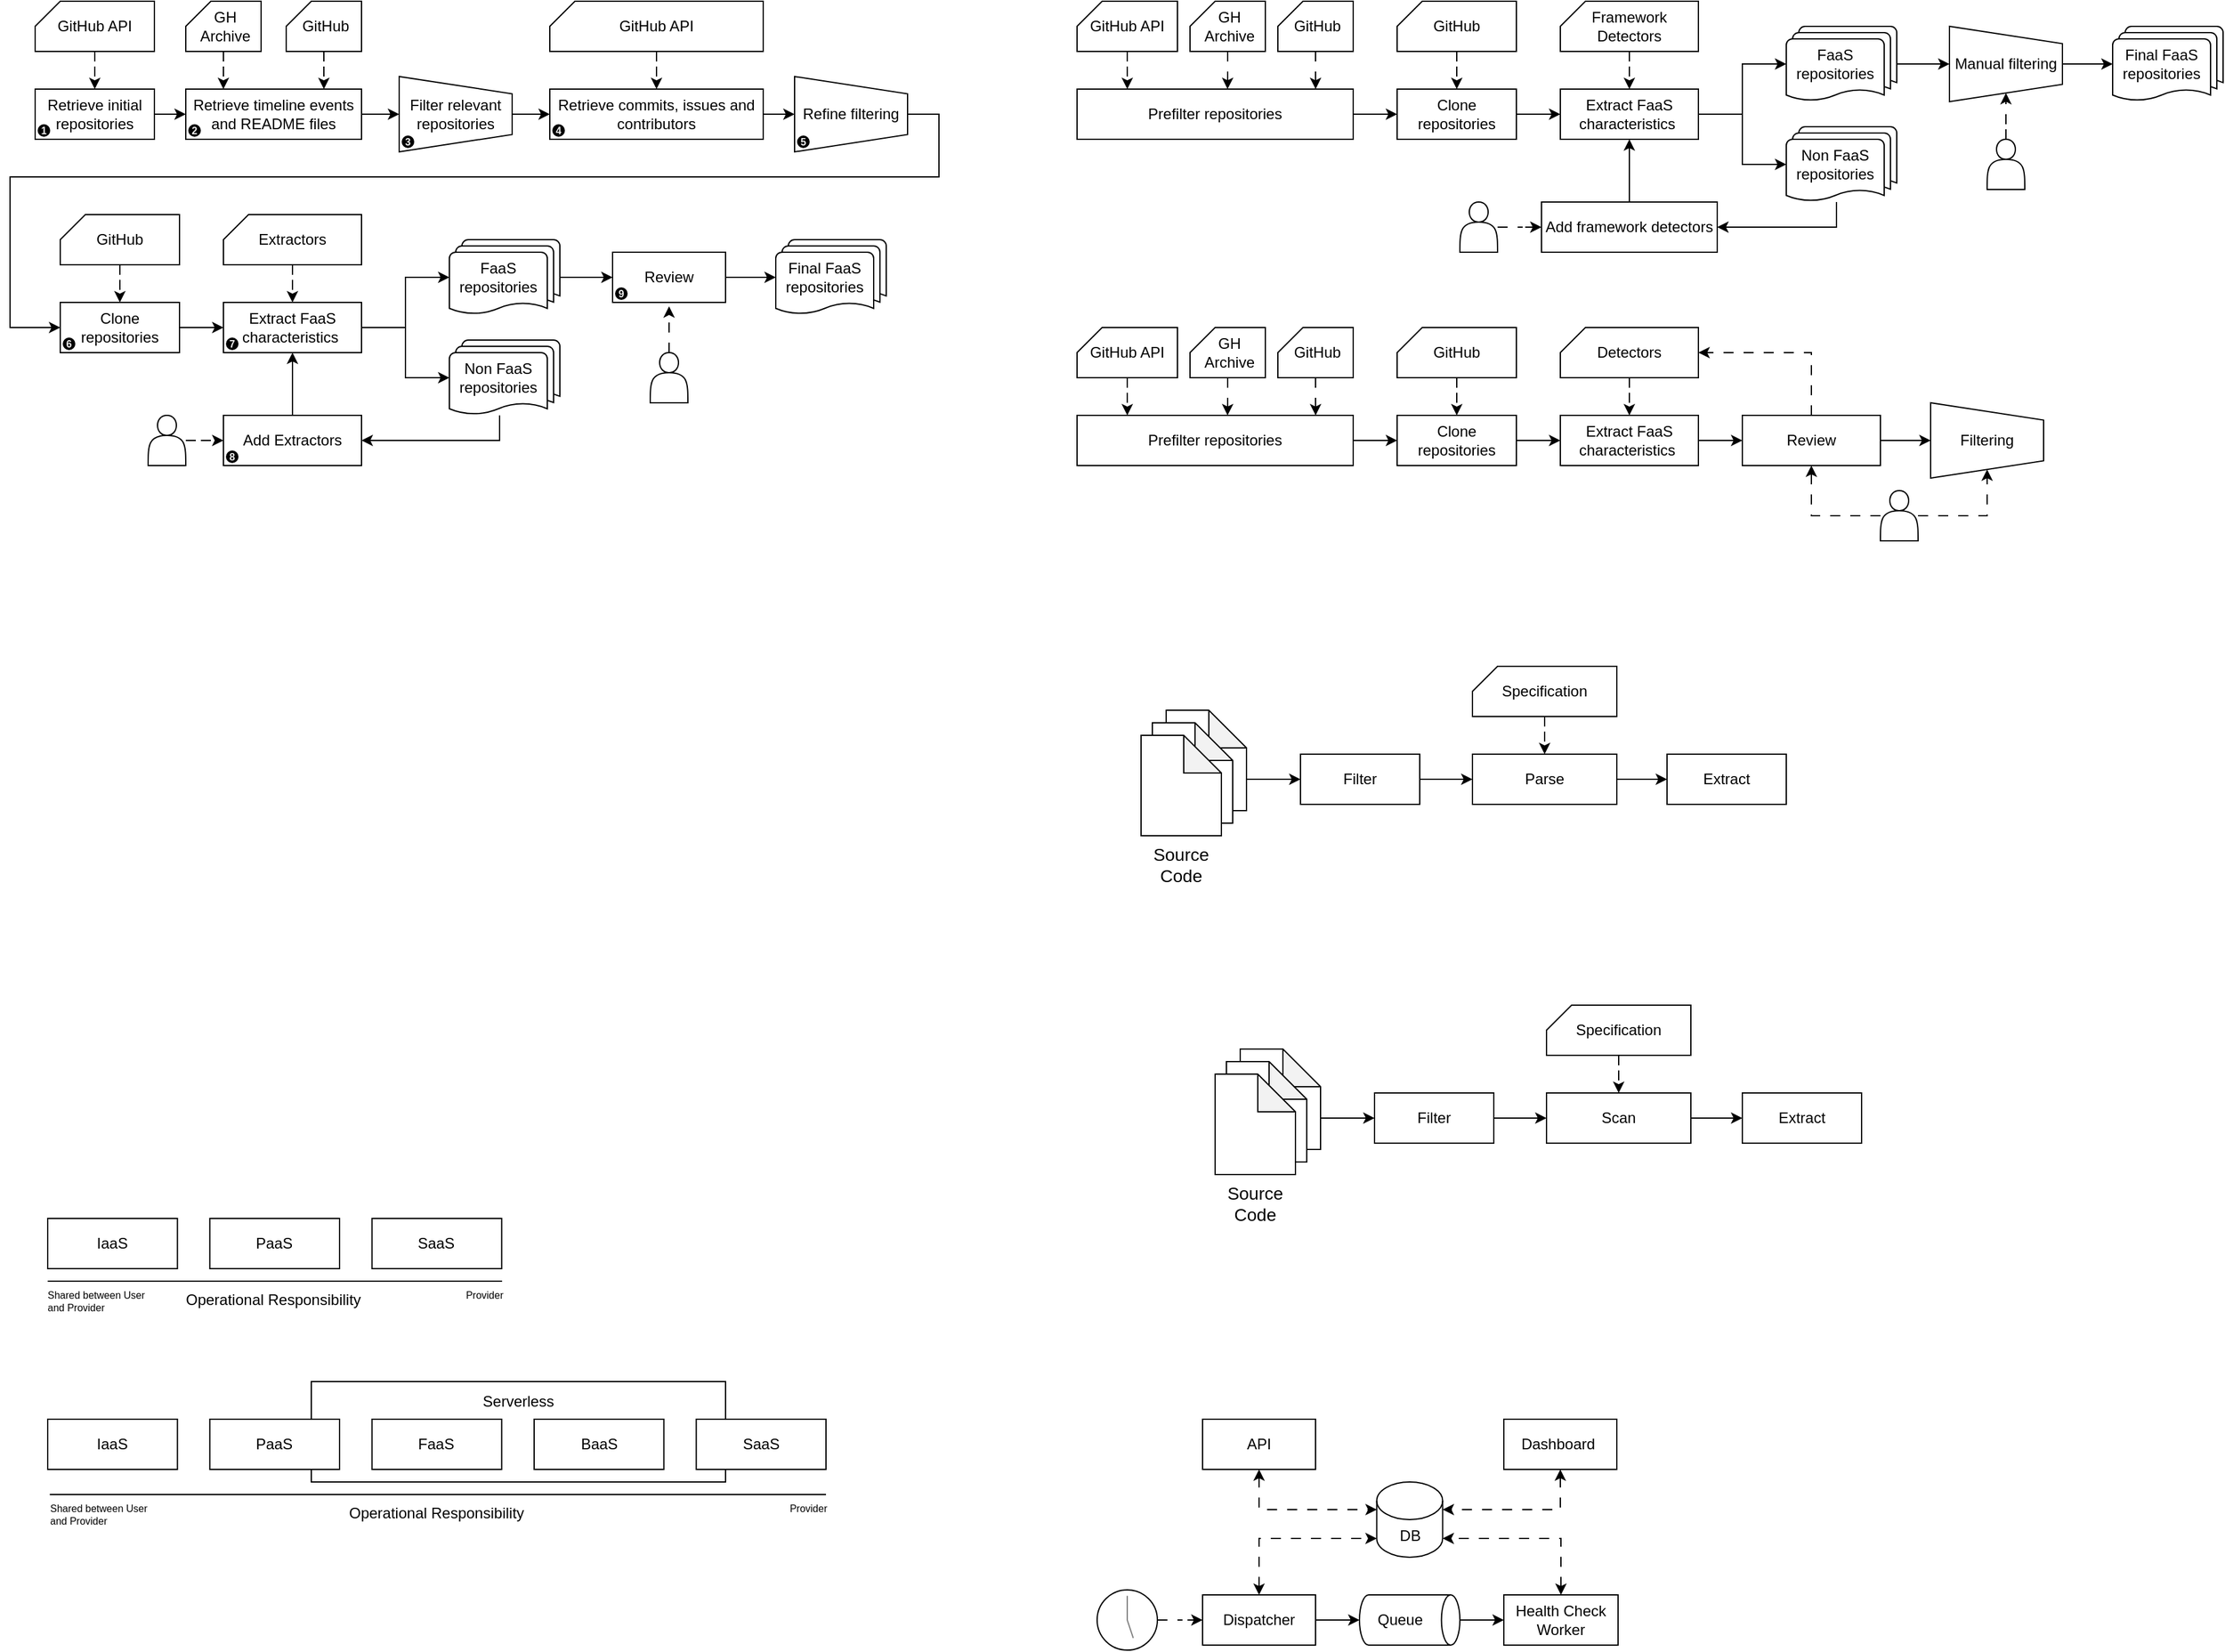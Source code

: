 <mxfile version="24.5.3" type="device">
  <diagram id="kgpKYQtTHZ0yAKxKKP6v" name="Page-1">
    <mxGraphModel dx="4113" dy="1760" grid="1" gridSize="10" guides="1" tooltips="1" connect="1" arrows="1" fold="1" page="1" pageScale="1" pageWidth="850" pageHeight="1100" math="0" shadow="0">
      <root>
        <mxCell id="0" />
        <mxCell id="1" parent="0" />
        <mxCell id="jRCGO-97fmJay-VYD4Cs-6" style="edgeStyle=orthogonalEdgeStyle;rounded=0;orthogonalLoop=1;jettySize=auto;html=1;entryX=0.5;entryY=0;entryDx=0;entryDy=0;dashed=1;dashPattern=8 8;" edge="1" parent="1" source="jRCGO-97fmJay-VYD4Cs-1" target="jRCGO-97fmJay-VYD4Cs-3">
          <mxGeometry relative="1" as="geometry" />
        </mxCell>
        <mxCell id="jRCGO-97fmJay-VYD4Cs-1" value="GitHub API" style="verticalLabelPosition=middle;verticalAlign=middle;html=1;shape=card;whiteSpace=wrap;size=20;arcSize=12;spacing=0;spacingBottom=0;labelPosition=center;align=center;" vertex="1" parent="1">
          <mxGeometry x="40" y="40" width="95" height="40" as="geometry" />
        </mxCell>
        <mxCell id="jRCGO-97fmJay-VYD4Cs-9" style="edgeStyle=orthogonalEdgeStyle;rounded=0;orthogonalLoop=1;jettySize=auto;html=1;entryX=0;entryY=0.5;entryDx=0;entryDy=0;" edge="1" parent="1" source="jRCGO-97fmJay-VYD4Cs-3" target="jRCGO-97fmJay-VYD4Cs-8">
          <mxGeometry relative="1" as="geometry" />
        </mxCell>
        <mxCell id="jRCGO-97fmJay-VYD4Cs-3" value="Retrieve initial repositories" style="rounded=0;whiteSpace=wrap;html=1;" vertex="1" parent="1">
          <mxGeometry x="40" y="110" width="95" height="40" as="geometry" />
        </mxCell>
        <mxCell id="jRCGO-97fmJay-VYD4Cs-7" value="GH Archive" style="verticalLabelPosition=middle;verticalAlign=middle;html=1;shape=card;whiteSpace=wrap;size=20;arcSize=12;spacing=0;spacingBottom=0;labelPosition=center;align=center;spacingLeft=3;" vertex="1" parent="1">
          <mxGeometry x="160" y="40" width="60" height="40" as="geometry" />
        </mxCell>
        <mxCell id="jRCGO-97fmJay-VYD4Cs-53" style="edgeStyle=orthogonalEdgeStyle;rounded=0;orthogonalLoop=1;jettySize=auto;html=1;" edge="1" parent="1" source="jRCGO-97fmJay-VYD4Cs-8" target="jRCGO-97fmJay-VYD4Cs-50">
          <mxGeometry relative="1" as="geometry" />
        </mxCell>
        <mxCell id="jRCGO-97fmJay-VYD4Cs-8" value="Retrieve timeline events and README files" style="rounded=0;whiteSpace=wrap;html=1;" vertex="1" parent="1">
          <mxGeometry x="160" y="110" width="140" height="40" as="geometry" />
        </mxCell>
        <mxCell id="jRCGO-97fmJay-VYD4Cs-57" style="edgeStyle=orthogonalEdgeStyle;rounded=0;orthogonalLoop=1;jettySize=auto;html=1;" edge="1" parent="1" source="jRCGO-97fmJay-VYD4Cs-18" target="jRCGO-97fmJay-VYD4Cs-56">
          <mxGeometry relative="1" as="geometry" />
        </mxCell>
        <mxCell id="jRCGO-97fmJay-VYD4Cs-18" value="Retrieve commits, issues and contributors" style="rounded=0;whiteSpace=wrap;html=1;" vertex="1" parent="1">
          <mxGeometry x="450" y="110" width="170" height="40" as="geometry" />
        </mxCell>
        <mxCell id="jRCGO-97fmJay-VYD4Cs-20" style="edgeStyle=orthogonalEdgeStyle;rounded=0;orthogonalLoop=1;jettySize=auto;html=1;dashed=1;dashPattern=8 8;" edge="1" parent="1" source="jRCGO-97fmJay-VYD4Cs-19" target="jRCGO-97fmJay-VYD4Cs-18">
          <mxGeometry relative="1" as="geometry" />
        </mxCell>
        <mxCell id="jRCGO-97fmJay-VYD4Cs-19" value="GitHub API" style="verticalLabelPosition=middle;verticalAlign=middle;html=1;shape=card;whiteSpace=wrap;size=20;arcSize=12;spacing=0;spacingBottom=0;labelPosition=center;align=center;" vertex="1" parent="1">
          <mxGeometry x="450" y="40" width="170" height="40" as="geometry" />
        </mxCell>
        <mxCell id="jRCGO-97fmJay-VYD4Cs-39" style="edgeStyle=orthogonalEdgeStyle;rounded=0;orthogonalLoop=1;jettySize=auto;html=1;entryX=0;entryY=0.5;entryDx=0;entryDy=0;" edge="1" parent="1" source="jRCGO-97fmJay-VYD4Cs-21" target="jRCGO-97fmJay-VYD4Cs-33">
          <mxGeometry relative="1" as="geometry" />
        </mxCell>
        <mxCell id="jRCGO-97fmJay-VYD4Cs-21" value="Clone repositories" style="rounded=0;whiteSpace=wrap;html=1;" vertex="1" parent="1">
          <mxGeometry x="60" y="280" width="95" height="40" as="geometry" />
        </mxCell>
        <mxCell id="jRCGO-97fmJay-VYD4Cs-23" style="edgeStyle=orthogonalEdgeStyle;rounded=0;orthogonalLoop=1;jettySize=auto;html=1;dashed=1;dashPattern=8 8;" edge="1" parent="1" source="jRCGO-97fmJay-VYD4Cs-22" target="jRCGO-97fmJay-VYD4Cs-21">
          <mxGeometry relative="1" as="geometry" />
        </mxCell>
        <mxCell id="jRCGO-97fmJay-VYD4Cs-22" value="GitHub" style="verticalLabelPosition=middle;verticalAlign=middle;html=1;shape=card;whiteSpace=wrap;size=20;arcSize=12;spacing=0;spacingBottom=0;labelPosition=center;align=center;" vertex="1" parent="1">
          <mxGeometry x="60" y="210" width="95" height="40" as="geometry" />
        </mxCell>
        <mxCell id="jRCGO-97fmJay-VYD4Cs-29" style="edgeStyle=orthogonalEdgeStyle;rounded=0;orthogonalLoop=1;jettySize=auto;html=1;exitX=0.5;exitY=0;exitDx=0;exitDy=0;entryX=0;entryY=0.5;entryDx=0;entryDy=0;" edge="1" parent="1" target="jRCGO-97fmJay-VYD4Cs-21">
          <mxGeometry relative="1" as="geometry">
            <mxPoint x="735" y="129.98" as="sourcePoint" />
            <mxPoint x="50" y="299.985" as="targetPoint" />
            <Array as="points">
              <mxPoint x="760" y="130" />
              <mxPoint x="760" y="180" />
              <mxPoint x="20" y="180" />
              <mxPoint x="20" y="300" />
            </Array>
          </mxGeometry>
        </mxCell>
        <mxCell id="jRCGO-97fmJay-VYD4Cs-58" style="edgeStyle=orthogonalEdgeStyle;rounded=0;orthogonalLoop=1;jettySize=auto;html=1;" edge="1" parent="1" source="jRCGO-97fmJay-VYD4Cs-33" target="jRCGO-97fmJay-VYD4Cs-46">
          <mxGeometry relative="1" as="geometry" />
        </mxCell>
        <mxCell id="jRCGO-97fmJay-VYD4Cs-59" style="edgeStyle=orthogonalEdgeStyle;rounded=0;orthogonalLoop=1;jettySize=auto;html=1;" edge="1" parent="1" source="jRCGO-97fmJay-VYD4Cs-33" target="jRCGO-97fmJay-VYD4Cs-47">
          <mxGeometry relative="1" as="geometry" />
        </mxCell>
        <mxCell id="jRCGO-97fmJay-VYD4Cs-33" value="Extract FaaS characteristics&amp;nbsp;" style="rounded=0;whiteSpace=wrap;html=1;" vertex="1" parent="1">
          <mxGeometry x="190" y="280" width="110" height="40" as="geometry" />
        </mxCell>
        <mxCell id="jRCGO-97fmJay-VYD4Cs-80" style="edgeStyle=orthogonalEdgeStyle;rounded=0;orthogonalLoop=1;jettySize=auto;html=1;entryX=0;entryY=0.5;entryDx=0;entryDy=0;" edge="1" parent="1" source="jRCGO-97fmJay-VYD4Cs-46" target="jRCGO-97fmJay-VYD4Cs-416">
          <mxGeometry relative="1" as="geometry">
            <mxPoint x="500" y="260" as="targetPoint" />
          </mxGeometry>
        </mxCell>
        <mxCell id="jRCGO-97fmJay-VYD4Cs-46" value="FaaS repositories" style="strokeWidth=1;html=1;shape=mxgraph.flowchart.multi-document;whiteSpace=wrap;spacingRight=10;" vertex="1" parent="1">
          <mxGeometry x="370" y="230" width="88" height="60" as="geometry" />
        </mxCell>
        <mxCell id="jRCGO-97fmJay-VYD4Cs-78" style="edgeStyle=orthogonalEdgeStyle;rounded=0;orthogonalLoop=1;jettySize=auto;html=1;entryX=1;entryY=0.5;entryDx=0;entryDy=0;" edge="1" parent="1" source="jRCGO-97fmJay-VYD4Cs-47" target="jRCGO-97fmJay-VYD4Cs-62">
          <mxGeometry relative="1" as="geometry">
            <Array as="points">
              <mxPoint x="410" y="390" />
            </Array>
          </mxGeometry>
        </mxCell>
        <mxCell id="jRCGO-97fmJay-VYD4Cs-47" value="Non FaaS repositories" style="strokeWidth=1;html=1;shape=mxgraph.flowchart.multi-document;whiteSpace=wrap;flipH=1;flipV=1;direction=west;spacingRight=10;" vertex="1" parent="1">
          <mxGeometry x="370" y="310" width="88" height="60" as="geometry" />
        </mxCell>
        <mxCell id="jRCGO-97fmJay-VYD4Cs-55" style="edgeStyle=orthogonalEdgeStyle;rounded=0;orthogonalLoop=1;jettySize=auto;html=1;" edge="1" parent="1" source="jRCGO-97fmJay-VYD4Cs-50" target="jRCGO-97fmJay-VYD4Cs-18">
          <mxGeometry relative="1" as="geometry" />
        </mxCell>
        <mxCell id="jRCGO-97fmJay-VYD4Cs-50" value="Filter relevant repositories" style="verticalLabelPosition=middle;verticalAlign=middle;html=1;shape=trapezoid;perimeter=trapezoidPerimeter;whiteSpace=wrap;size=0.23;arcSize=10;flipV=1;labelPosition=center;align=center;direction=south;" vertex="1" parent="1">
          <mxGeometry x="330" y="99.99" width="90" height="60" as="geometry" />
        </mxCell>
        <mxCell id="jRCGO-97fmJay-VYD4Cs-56" value="Refine filtering" style="verticalLabelPosition=middle;verticalAlign=middle;html=1;shape=trapezoid;perimeter=trapezoidPerimeter;whiteSpace=wrap;size=0.23;arcSize=10;flipV=1;labelPosition=center;align=center;direction=south;" vertex="1" parent="1">
          <mxGeometry x="645" y="100" width="90" height="60" as="geometry" />
        </mxCell>
        <mxCell id="jRCGO-97fmJay-VYD4Cs-72" style="edgeStyle=orthogonalEdgeStyle;rounded=0;orthogonalLoop=1;jettySize=auto;html=1;entryX=0.5;entryY=1;entryDx=0;entryDy=0;" edge="1" parent="1" source="jRCGO-97fmJay-VYD4Cs-62" target="jRCGO-97fmJay-VYD4Cs-33">
          <mxGeometry relative="1" as="geometry" />
        </mxCell>
        <mxCell id="jRCGO-97fmJay-VYD4Cs-62" value="Add Extractors" style="rounded=0;whiteSpace=wrap;html=1;" vertex="1" parent="1">
          <mxGeometry x="190" y="370" width="110" height="40" as="geometry" />
        </mxCell>
        <mxCell id="jRCGO-97fmJay-VYD4Cs-68" style="edgeStyle=orthogonalEdgeStyle;rounded=0;orthogonalLoop=1;jettySize=auto;html=1;entryX=0.214;entryY=0;entryDx=0;entryDy=0;entryPerimeter=0;dashed=1;dashPattern=8 8;" edge="1" parent="1" source="jRCGO-97fmJay-VYD4Cs-7" target="jRCGO-97fmJay-VYD4Cs-8">
          <mxGeometry relative="1" as="geometry" />
        </mxCell>
        <mxCell id="jRCGO-97fmJay-VYD4Cs-69" value="GitHub" style="verticalLabelPosition=middle;verticalAlign=middle;html=1;shape=card;whiteSpace=wrap;size=20;arcSize=12;spacing=0;spacingBottom=0;labelPosition=center;align=center;spacingLeft=3;" vertex="1" parent="1">
          <mxGeometry x="240" y="40" width="60" height="40" as="geometry" />
        </mxCell>
        <mxCell id="jRCGO-97fmJay-VYD4Cs-71" style="edgeStyle=orthogonalEdgeStyle;rounded=0;orthogonalLoop=1;jettySize=auto;html=1;entryX=0.786;entryY=0;entryDx=0;entryDy=0;entryPerimeter=0;dashed=1;dashPattern=8 8;" edge="1" parent="1" source="jRCGO-97fmJay-VYD4Cs-69" target="jRCGO-97fmJay-VYD4Cs-8">
          <mxGeometry relative="1" as="geometry" />
        </mxCell>
        <mxCell id="jRCGO-97fmJay-VYD4Cs-77" style="edgeStyle=orthogonalEdgeStyle;rounded=0;orthogonalLoop=1;jettySize=auto;html=1;entryX=0.5;entryY=0;entryDx=0;entryDy=0;dashed=1;dashPattern=8 8;" edge="1" parent="1" source="jRCGO-97fmJay-VYD4Cs-76" target="jRCGO-97fmJay-VYD4Cs-33">
          <mxGeometry relative="1" as="geometry" />
        </mxCell>
        <mxCell id="jRCGO-97fmJay-VYD4Cs-76" value="Extractors" style="verticalLabelPosition=middle;verticalAlign=middle;html=1;shape=card;whiteSpace=wrap;size=20;arcSize=12;spacing=0;spacingBottom=0;labelPosition=center;align=center;spacingLeft=5;spacingRight=5;" vertex="1" parent="1">
          <mxGeometry x="190" y="210" width="110" height="40" as="geometry" />
        </mxCell>
        <mxCell id="jRCGO-97fmJay-VYD4Cs-90" value="Final FaaS repositories" style="strokeWidth=1;html=1;shape=mxgraph.flowchart.multi-document;whiteSpace=wrap;spacingRight=10;" vertex="1" parent="1">
          <mxGeometry x="630" y="230" width="88" height="60" as="geometry" />
        </mxCell>
        <mxCell id="jRCGO-97fmJay-VYD4Cs-91" style="edgeStyle=orthogonalEdgeStyle;rounded=0;orthogonalLoop=1;jettySize=auto;html=1;entryX=0;entryY=0.5;entryDx=0;entryDy=0;entryPerimeter=0;exitX=1;exitY=0.5;exitDx=0;exitDy=0;" edge="1" parent="1" source="jRCGO-97fmJay-VYD4Cs-416" target="jRCGO-97fmJay-VYD4Cs-90">
          <mxGeometry relative="1" as="geometry">
            <mxPoint x="590" y="260" as="sourcePoint" />
          </mxGeometry>
        </mxCell>
        <mxCell id="jRCGO-97fmJay-VYD4Cs-93" style="edgeStyle=orthogonalEdgeStyle;rounded=0;orthogonalLoop=1;jettySize=auto;html=1;dashed=1;dashPattern=8 8;" edge="1" parent="1" source="jRCGO-97fmJay-VYD4Cs-92" target="jRCGO-97fmJay-VYD4Cs-62">
          <mxGeometry relative="1" as="geometry" />
        </mxCell>
        <mxCell id="jRCGO-97fmJay-VYD4Cs-92" value="" style="shape=actor;whiteSpace=wrap;html=1;" vertex="1" parent="1">
          <mxGeometry x="130" y="370" width="30" height="40" as="geometry" />
        </mxCell>
        <mxCell id="jRCGO-97fmJay-VYD4Cs-96" style="edgeStyle=orthogonalEdgeStyle;rounded=0;orthogonalLoop=1;jettySize=auto;html=1;entryX=1;entryY=0.5;entryDx=0;entryDy=0;dashed=1;dashPattern=8 8;" edge="1" parent="1" source="jRCGO-97fmJay-VYD4Cs-95">
          <mxGeometry relative="1" as="geometry">
            <mxPoint x="545" y="283.1" as="targetPoint" />
          </mxGeometry>
        </mxCell>
        <mxCell id="jRCGO-97fmJay-VYD4Cs-95" value="" style="shape=actor;whiteSpace=wrap;html=1;" vertex="1" parent="1">
          <mxGeometry x="530" y="320" width="30" height="40" as="geometry" />
        </mxCell>
        <mxCell id="jRCGO-97fmJay-VYD4Cs-99" value="IaaS" style="rounded=0;whiteSpace=wrap;html=1;" vertex="1" parent="1">
          <mxGeometry x="50" y="1010" width="103.33" height="40" as="geometry" />
        </mxCell>
        <mxCell id="jRCGO-97fmJay-VYD4Cs-100" value="PaaS" style="rounded=0;whiteSpace=wrap;html=1;" vertex="1" parent="1">
          <mxGeometry x="179.167" y="1010" width="103.333" height="40" as="geometry" />
        </mxCell>
        <mxCell id="jRCGO-97fmJay-VYD4Cs-102" value="SaaS" style="rounded=0;whiteSpace=wrap;html=1;" vertex="1" parent="1">
          <mxGeometry x="308.337" y="1010" width="103.333" height="40" as="geometry" />
        </mxCell>
        <mxCell id="jRCGO-97fmJay-VYD4Cs-113" value="IaaS" style="rounded=0;whiteSpace=wrap;html=1;" vertex="1" parent="1">
          <mxGeometry x="50" y="1170" width="103.333" height="40" as="geometry" />
        </mxCell>
        <mxCell id="jRCGO-97fmJay-VYD4Cs-114" value="&lt;font style=&quot;font-size: 12px;&quot;&gt;Serverless&lt;/font&gt;" style="rounded=0;whiteSpace=wrap;html=1;spacingBottom=0;verticalAlign=top;spacingTop=0;fontSize=14;" vertex="1" parent="1">
          <mxGeometry x="260" y="1140" width="330" height="80" as="geometry" />
        </mxCell>
        <mxCell id="jRCGO-97fmJay-VYD4Cs-115" value="PaaS" style="rounded=0;whiteSpace=wrap;html=1;" vertex="1" parent="1">
          <mxGeometry x="179.167" y="1170" width="103.333" height="40" as="geometry" />
        </mxCell>
        <mxCell id="jRCGO-97fmJay-VYD4Cs-116" value="FaaS" style="rounded=0;whiteSpace=wrap;html=1;" vertex="1" parent="1">
          <mxGeometry x="308.333" y="1170" width="103.333" height="40" as="geometry" />
        </mxCell>
        <mxCell id="jRCGO-97fmJay-VYD4Cs-117" value="SaaS" style="rounded=0;whiteSpace=wrap;html=1;" vertex="1" parent="1">
          <mxGeometry x="566.667" y="1170" width="103.333" height="40" as="geometry" />
        </mxCell>
        <mxCell id="jRCGO-97fmJay-VYD4Cs-118" value="BaaS" style="rounded=0;whiteSpace=wrap;html=1;" vertex="1" parent="1">
          <mxGeometry x="437.5" y="1170" width="103.333" height="40" as="geometry" />
        </mxCell>
        <mxCell id="jRCGO-97fmJay-VYD4Cs-144" value="" style="endArrow=none;html=1;rounded=0;endFill=0;startArrow=none;startFill=0;" edge="1" parent="1">
          <mxGeometry width="50" height="50" relative="1" as="geometry">
            <mxPoint x="50" y="1060" as="sourcePoint" />
            <mxPoint x="412" y="1060" as="targetPoint" />
          </mxGeometry>
        </mxCell>
        <mxCell id="jRCGO-97fmJay-VYD4Cs-145" value="&lt;font style=&quot;font-size: 12px;&quot;&gt;Operational Responsibility&amp;nbsp;&lt;/font&gt;" style="edgeLabel;html=1;align=center;verticalAlign=top;resizable=0;points=[];spacing=0;" vertex="1" connectable="0" parent="jRCGO-97fmJay-VYD4Cs-144">
          <mxGeometry y="-3" relative="1" as="geometry">
            <mxPoint as="offset" />
          </mxGeometry>
        </mxCell>
        <mxCell id="jRCGO-97fmJay-VYD4Cs-149" value="Provider" style="edgeLabel;html=1;align=right;verticalAlign=top;resizable=0;points=[];fontSize=8;" vertex="1" connectable="0" parent="jRCGO-97fmJay-VYD4Cs-144">
          <mxGeometry x="1" relative="1" as="geometry">
            <mxPoint x="1" as="offset" />
          </mxGeometry>
        </mxCell>
        <mxCell id="jRCGO-97fmJay-VYD4Cs-151" value="Shared between User&lt;div&gt;and Provider&lt;/div&gt;" style="edgeLabel;html=1;align=left;verticalAlign=top;resizable=0;points=[];fontSize=8;" vertex="1" connectable="0" parent="jRCGO-97fmJay-VYD4Cs-144">
          <mxGeometry x="-1" relative="1" as="geometry">
            <mxPoint x="-2" as="offset" />
          </mxGeometry>
        </mxCell>
        <mxCell id="jRCGO-97fmJay-VYD4Cs-173" value="" style="endArrow=none;html=1;rounded=0;endFill=0;startArrow=none;startFill=0;" edge="1" parent="1">
          <mxGeometry width="50" height="50" relative="1" as="geometry">
            <mxPoint x="51.67" y="1230" as="sourcePoint" />
            <mxPoint x="670" y="1230" as="targetPoint" />
          </mxGeometry>
        </mxCell>
        <mxCell id="jRCGO-97fmJay-VYD4Cs-174" value="&lt;font style=&quot;font-size: 12px;&quot;&gt;Operational Responsibility&amp;nbsp;&lt;/font&gt;" style="edgeLabel;html=1;align=center;verticalAlign=top;resizable=0;points=[];spacing=0;" vertex="1" connectable="0" parent="jRCGO-97fmJay-VYD4Cs-173">
          <mxGeometry y="-3" relative="1" as="geometry">
            <mxPoint as="offset" />
          </mxGeometry>
        </mxCell>
        <mxCell id="jRCGO-97fmJay-VYD4Cs-176" value="Provider" style="edgeLabel;html=1;align=right;verticalAlign=top;resizable=0;points=[];fontSize=8;" vertex="1" connectable="0" parent="jRCGO-97fmJay-VYD4Cs-173">
          <mxGeometry x="1" relative="1" as="geometry">
            <mxPoint x="1" as="offset" />
          </mxGeometry>
        </mxCell>
        <mxCell id="jRCGO-97fmJay-VYD4Cs-177" value="Shared between User&lt;div&gt;and Provider&lt;/div&gt;" style="edgeLabel;html=1;align=left;verticalAlign=top;resizable=0;points=[];fontSize=8;" vertex="1" connectable="0" parent="jRCGO-97fmJay-VYD4Cs-173">
          <mxGeometry x="-1" relative="1" as="geometry">
            <mxPoint x="-2" as="offset" />
          </mxGeometry>
        </mxCell>
        <mxCell id="jRCGO-97fmJay-VYD4Cs-219" style="edgeStyle=orthogonalEdgeStyle;rounded=0;orthogonalLoop=1;jettySize=auto;html=1;entryX=0;entryY=0.5;entryDx=0;entryDy=0;" edge="1" source="jRCGO-97fmJay-VYD4Cs-220" target="jRCGO-97fmJay-VYD4Cs-226" parent="1">
          <mxGeometry relative="1" as="geometry" />
        </mxCell>
        <mxCell id="jRCGO-97fmJay-VYD4Cs-220" value="Clone repositories" style="rounded=0;whiteSpace=wrap;html=1;" vertex="1" parent="1">
          <mxGeometry x="1125" y="110" width="95" height="40" as="geometry" />
        </mxCell>
        <mxCell id="jRCGO-97fmJay-VYD4Cs-221" style="edgeStyle=orthogonalEdgeStyle;rounded=0;orthogonalLoop=1;jettySize=auto;html=1;dashed=1;dashPattern=8 8;" edge="1" source="jRCGO-97fmJay-VYD4Cs-222" target="jRCGO-97fmJay-VYD4Cs-220" parent="1">
          <mxGeometry relative="1" as="geometry" />
        </mxCell>
        <mxCell id="jRCGO-97fmJay-VYD4Cs-222" value="GitHub" style="verticalLabelPosition=middle;verticalAlign=middle;html=1;shape=card;whiteSpace=wrap;size=20;arcSize=12;spacing=0;spacingBottom=0;labelPosition=center;align=center;" vertex="1" parent="1">
          <mxGeometry x="1125" y="40" width="95" height="40" as="geometry" />
        </mxCell>
        <mxCell id="jRCGO-97fmJay-VYD4Cs-224" style="edgeStyle=orthogonalEdgeStyle;rounded=0;orthogonalLoop=1;jettySize=auto;html=1;" edge="1" source="jRCGO-97fmJay-VYD4Cs-226" target="jRCGO-97fmJay-VYD4Cs-228" parent="1">
          <mxGeometry relative="1" as="geometry" />
        </mxCell>
        <mxCell id="jRCGO-97fmJay-VYD4Cs-225" style="edgeStyle=orthogonalEdgeStyle;rounded=0;orthogonalLoop=1;jettySize=auto;html=1;" edge="1" source="jRCGO-97fmJay-VYD4Cs-226" target="jRCGO-97fmJay-VYD4Cs-230" parent="1">
          <mxGeometry relative="1" as="geometry" />
        </mxCell>
        <mxCell id="jRCGO-97fmJay-VYD4Cs-226" value="Extract FaaS characteristics&amp;nbsp;" style="rounded=0;whiteSpace=wrap;html=1;" vertex="1" parent="1">
          <mxGeometry x="1255" y="110" width="110" height="40" as="geometry" />
        </mxCell>
        <mxCell id="jRCGO-97fmJay-VYD4Cs-227" style="edgeStyle=orthogonalEdgeStyle;rounded=0;orthogonalLoop=1;jettySize=auto;html=1;entryX=0.5;entryY=1;entryDx=0;entryDy=0;" edge="1" source="jRCGO-97fmJay-VYD4Cs-228" target="jRCGO-97fmJay-VYD4Cs-241" parent="1">
          <mxGeometry relative="1" as="geometry" />
        </mxCell>
        <mxCell id="jRCGO-97fmJay-VYD4Cs-228" value="FaaS repositories" style="strokeWidth=1;html=1;shape=mxgraph.flowchart.multi-document;whiteSpace=wrap;spacingRight=10;" vertex="1" parent="1">
          <mxGeometry x="1435" y="60" width="88" height="60" as="geometry" />
        </mxCell>
        <mxCell id="jRCGO-97fmJay-VYD4Cs-229" style="edgeStyle=orthogonalEdgeStyle;rounded=0;orthogonalLoop=1;jettySize=auto;html=1;entryX=1;entryY=0.5;entryDx=0;entryDy=0;" edge="1" source="jRCGO-97fmJay-VYD4Cs-230" target="jRCGO-97fmJay-VYD4Cs-235" parent="1">
          <mxGeometry relative="1" as="geometry">
            <Array as="points">
              <mxPoint x="1475" y="220" />
            </Array>
          </mxGeometry>
        </mxCell>
        <mxCell id="jRCGO-97fmJay-VYD4Cs-230" value="Non FaaS repositories" style="strokeWidth=1;html=1;shape=mxgraph.flowchart.multi-document;whiteSpace=wrap;flipH=1;flipV=1;direction=west;spacingRight=10;" vertex="1" parent="1">
          <mxGeometry x="1435" y="140" width="88" height="60" as="geometry" />
        </mxCell>
        <mxCell id="jRCGO-97fmJay-VYD4Cs-234" style="edgeStyle=orthogonalEdgeStyle;rounded=0;orthogonalLoop=1;jettySize=auto;html=1;entryX=0.5;entryY=1;entryDx=0;entryDy=0;" edge="1" source="jRCGO-97fmJay-VYD4Cs-235" target="jRCGO-97fmJay-VYD4Cs-226" parent="1">
          <mxGeometry relative="1" as="geometry" />
        </mxCell>
        <mxCell id="jRCGO-97fmJay-VYD4Cs-235" value="Add&amp;nbsp;&lt;span style=&quot;background-color: initial;&quot;&gt;framework&amp;nbsp;&lt;/span&gt;&lt;span style=&quot;background-color: initial;&quot;&gt;detectors&lt;/span&gt;" style="rounded=0;whiteSpace=wrap;html=1;" vertex="1" parent="1">
          <mxGeometry x="1240" y="200" width="140" height="40" as="geometry" />
        </mxCell>
        <mxCell id="jRCGO-97fmJay-VYD4Cs-239" style="edgeStyle=orthogonalEdgeStyle;rounded=0;orthogonalLoop=1;jettySize=auto;html=1;entryX=0.5;entryY=0;entryDx=0;entryDy=0;dashed=1;dashPattern=8 8;" edge="1" source="jRCGO-97fmJay-VYD4Cs-240" target="jRCGO-97fmJay-VYD4Cs-226" parent="1">
          <mxGeometry relative="1" as="geometry" />
        </mxCell>
        <mxCell id="jRCGO-97fmJay-VYD4Cs-240" value="Framework&lt;div&gt;Detectors&lt;/div&gt;" style="verticalLabelPosition=middle;verticalAlign=middle;html=1;shape=card;whiteSpace=wrap;size=20;arcSize=12;spacing=0;spacingBottom=0;labelPosition=center;align=center;spacingLeft=5;spacingRight=5;" vertex="1" parent="1">
          <mxGeometry x="1255" y="40" width="110" height="40" as="geometry" />
        </mxCell>
        <mxCell id="jRCGO-97fmJay-VYD4Cs-241" value="Manual filtering" style="verticalLabelPosition=middle;verticalAlign=middle;html=1;shape=trapezoid;perimeter=trapezoidPerimeter;whiteSpace=wrap;size=0.23;arcSize=10;flipV=1;labelPosition=center;align=center;direction=south;" vertex="1" parent="1">
          <mxGeometry x="1565" y="60" width="90" height="60" as="geometry" />
        </mxCell>
        <mxCell id="jRCGO-97fmJay-VYD4Cs-242" value="Final FaaS repositories" style="strokeWidth=1;html=1;shape=mxgraph.flowchart.multi-document;whiteSpace=wrap;spacingRight=10;" vertex="1" parent="1">
          <mxGeometry x="1695" y="60" width="88" height="60" as="geometry" />
        </mxCell>
        <mxCell id="jRCGO-97fmJay-VYD4Cs-243" style="edgeStyle=orthogonalEdgeStyle;rounded=0;orthogonalLoop=1;jettySize=auto;html=1;entryX=0;entryY=0.5;entryDx=0;entryDy=0;entryPerimeter=0;" edge="1" source="jRCGO-97fmJay-VYD4Cs-241" target="jRCGO-97fmJay-VYD4Cs-242" parent="1">
          <mxGeometry relative="1" as="geometry" />
        </mxCell>
        <mxCell id="jRCGO-97fmJay-VYD4Cs-244" style="edgeStyle=orthogonalEdgeStyle;rounded=0;orthogonalLoop=1;jettySize=auto;html=1;dashed=1;dashPattern=8 8;" edge="1" source="jRCGO-97fmJay-VYD4Cs-245" target="jRCGO-97fmJay-VYD4Cs-235" parent="1">
          <mxGeometry relative="1" as="geometry" />
        </mxCell>
        <mxCell id="jRCGO-97fmJay-VYD4Cs-245" value="" style="shape=actor;whiteSpace=wrap;html=1;" vertex="1" parent="1">
          <mxGeometry x="1175" y="200" width="30" height="40" as="geometry" />
        </mxCell>
        <mxCell id="jRCGO-97fmJay-VYD4Cs-246" style="edgeStyle=orthogonalEdgeStyle;rounded=0;orthogonalLoop=1;jettySize=auto;html=1;entryX=1;entryY=0.5;entryDx=0;entryDy=0;dashed=1;dashPattern=8 8;" edge="1" source="jRCGO-97fmJay-VYD4Cs-247" target="jRCGO-97fmJay-VYD4Cs-241" parent="1">
          <mxGeometry relative="1" as="geometry" />
        </mxCell>
        <mxCell id="jRCGO-97fmJay-VYD4Cs-247" value="" style="shape=actor;whiteSpace=wrap;html=1;" vertex="1" parent="1">
          <mxGeometry x="1595" y="150" width="30" height="40" as="geometry" />
        </mxCell>
        <mxCell id="jRCGO-97fmJay-VYD4Cs-249" style="edgeStyle=orthogonalEdgeStyle;rounded=0;orthogonalLoop=1;jettySize=auto;html=1;" edge="1" parent="1" source="jRCGO-97fmJay-VYD4Cs-248" target="jRCGO-97fmJay-VYD4Cs-220">
          <mxGeometry relative="1" as="geometry" />
        </mxCell>
        <mxCell id="jRCGO-97fmJay-VYD4Cs-248" value="Prefilter repositories" style="rounded=0;whiteSpace=wrap;html=1;" vertex="1" parent="1">
          <mxGeometry x="870" y="110" width="220" height="40" as="geometry" />
        </mxCell>
        <mxCell id="jRCGO-97fmJay-VYD4Cs-250" value="GitHub API" style="verticalLabelPosition=middle;verticalAlign=middle;html=1;shape=card;whiteSpace=wrap;size=20;arcSize=12;spacing=0;spacingBottom=0;labelPosition=center;align=center;" vertex="1" parent="1">
          <mxGeometry x="870" y="40" width="80" height="40" as="geometry" />
        </mxCell>
        <mxCell id="jRCGO-97fmJay-VYD4Cs-251" value="GH Archive" style="verticalLabelPosition=middle;verticalAlign=middle;html=1;shape=card;whiteSpace=wrap;size=20;arcSize=12;spacing=0;spacingBottom=0;labelPosition=center;align=center;spacingLeft=3;" vertex="1" parent="1">
          <mxGeometry x="960" y="40" width="60" height="40" as="geometry" />
        </mxCell>
        <mxCell id="jRCGO-97fmJay-VYD4Cs-252" value="GitHub" style="verticalLabelPosition=middle;verticalAlign=middle;html=1;shape=card;whiteSpace=wrap;size=20;arcSize=12;spacing=0;spacingBottom=0;labelPosition=center;align=center;spacingLeft=3;" vertex="1" parent="1">
          <mxGeometry x="1030" y="40" width="60" height="40" as="geometry" />
        </mxCell>
        <mxCell id="jRCGO-97fmJay-VYD4Cs-255" style="edgeStyle=orthogonalEdgeStyle;rounded=0;orthogonalLoop=1;jettySize=auto;html=1;entryX=0.182;entryY=0;entryDx=0;entryDy=0;entryPerimeter=0;dashed=1;dashPattern=8 8;" edge="1" parent="1" source="jRCGO-97fmJay-VYD4Cs-250" target="jRCGO-97fmJay-VYD4Cs-248">
          <mxGeometry relative="1" as="geometry" />
        </mxCell>
        <mxCell id="jRCGO-97fmJay-VYD4Cs-256" style="edgeStyle=orthogonalEdgeStyle;rounded=0;orthogonalLoop=1;jettySize=auto;html=1;entryX=0.545;entryY=0;entryDx=0;entryDy=0;entryPerimeter=0;dashed=1;dashPattern=8 8;" edge="1" parent="1" source="jRCGO-97fmJay-VYD4Cs-251" target="jRCGO-97fmJay-VYD4Cs-248">
          <mxGeometry relative="1" as="geometry" />
        </mxCell>
        <mxCell id="jRCGO-97fmJay-VYD4Cs-257" style="edgeStyle=orthogonalEdgeStyle;rounded=0;orthogonalLoop=1;jettySize=auto;html=1;entryX=0.864;entryY=0;entryDx=0;entryDy=0;entryPerimeter=0;dashed=1;dashPattern=8 8;" edge="1" parent="1" source="jRCGO-97fmJay-VYD4Cs-252" target="jRCGO-97fmJay-VYD4Cs-248">
          <mxGeometry relative="1" as="geometry" />
        </mxCell>
        <mxCell id="jRCGO-97fmJay-VYD4Cs-258" style="edgeStyle=orthogonalEdgeStyle;rounded=0;orthogonalLoop=1;jettySize=auto;html=1;entryX=0;entryY=0.5;entryDx=0;entryDy=0;" edge="1" source="jRCGO-97fmJay-VYD4Cs-259" target="jRCGO-97fmJay-VYD4Cs-264" parent="1">
          <mxGeometry relative="1" as="geometry" />
        </mxCell>
        <mxCell id="jRCGO-97fmJay-VYD4Cs-259" value="Clone repositories" style="rounded=0;whiteSpace=wrap;html=1;" vertex="1" parent="1">
          <mxGeometry x="1125" y="370" width="95" height="40" as="geometry" />
        </mxCell>
        <mxCell id="jRCGO-97fmJay-VYD4Cs-260" style="edgeStyle=orthogonalEdgeStyle;rounded=0;orthogonalLoop=1;jettySize=auto;html=1;dashed=1;dashPattern=8 8;" edge="1" source="jRCGO-97fmJay-VYD4Cs-261" target="jRCGO-97fmJay-VYD4Cs-259" parent="1">
          <mxGeometry relative="1" as="geometry" />
        </mxCell>
        <mxCell id="jRCGO-97fmJay-VYD4Cs-261" value="GitHub" style="verticalLabelPosition=middle;verticalAlign=middle;html=1;shape=card;whiteSpace=wrap;size=20;arcSize=12;spacing=0;spacingBottom=0;labelPosition=center;align=center;" vertex="1" parent="1">
          <mxGeometry x="1125" y="300" width="95" height="40" as="geometry" />
        </mxCell>
        <mxCell id="jRCGO-97fmJay-VYD4Cs-290" style="edgeStyle=orthogonalEdgeStyle;rounded=0;orthogonalLoop=1;jettySize=auto;html=1;entryX=0;entryY=0.5;entryDx=0;entryDy=0;" edge="1" parent="1" source="jRCGO-97fmJay-VYD4Cs-264" target="jRCGO-97fmJay-VYD4Cs-270">
          <mxGeometry relative="1" as="geometry" />
        </mxCell>
        <mxCell id="jRCGO-97fmJay-VYD4Cs-264" value="Extract FaaS characteristics&amp;nbsp;" style="rounded=0;whiteSpace=wrap;html=1;" vertex="1" parent="1">
          <mxGeometry x="1255" y="370" width="110" height="40" as="geometry" />
        </mxCell>
        <mxCell id="jRCGO-97fmJay-VYD4Cs-293" style="edgeStyle=orthogonalEdgeStyle;rounded=0;orthogonalLoop=1;jettySize=auto;html=1;entryX=0.5;entryY=1;entryDx=0;entryDy=0;" edge="1" parent="1" source="jRCGO-97fmJay-VYD4Cs-270" target="jRCGO-97fmJay-VYD4Cs-273">
          <mxGeometry relative="1" as="geometry" />
        </mxCell>
        <mxCell id="jRCGO-97fmJay-VYD4Cs-270" value="Review" style="rounded=0;whiteSpace=wrap;html=1;" vertex="1" parent="1">
          <mxGeometry x="1400" y="370" width="110" height="40" as="geometry" />
        </mxCell>
        <mxCell id="jRCGO-97fmJay-VYD4Cs-271" style="edgeStyle=orthogonalEdgeStyle;rounded=0;orthogonalLoop=1;jettySize=auto;html=1;entryX=0.5;entryY=0;entryDx=0;entryDy=0;dashed=1;dashPattern=8 8;" edge="1" source="jRCGO-97fmJay-VYD4Cs-272" target="jRCGO-97fmJay-VYD4Cs-264" parent="1">
          <mxGeometry relative="1" as="geometry" />
        </mxCell>
        <mxCell id="jRCGO-97fmJay-VYD4Cs-272" value="Detectors" style="verticalLabelPosition=middle;verticalAlign=middle;html=1;shape=card;whiteSpace=wrap;size=20;arcSize=12;spacing=0;spacingBottom=0;labelPosition=center;align=center;spacingLeft=5;spacingRight=5;" vertex="1" parent="1">
          <mxGeometry x="1255" y="300" width="110" height="40" as="geometry" />
        </mxCell>
        <mxCell id="jRCGO-97fmJay-VYD4Cs-273" value="Filtering" style="verticalLabelPosition=middle;verticalAlign=middle;html=1;shape=trapezoid;perimeter=trapezoidPerimeter;whiteSpace=wrap;size=0.23;arcSize=10;flipV=1;labelPosition=center;align=center;direction=south;" vertex="1" parent="1">
          <mxGeometry x="1550" y="360" width="90" height="60" as="geometry" />
        </mxCell>
        <mxCell id="jRCGO-97fmJay-VYD4Cs-276" style="edgeStyle=orthogonalEdgeStyle;rounded=0;orthogonalLoop=1;jettySize=auto;html=1;dashed=1;dashPattern=8 8;" edge="1" source="jRCGO-97fmJay-VYD4Cs-277" target="jRCGO-97fmJay-VYD4Cs-270" parent="1">
          <mxGeometry relative="1" as="geometry">
            <Array as="points">
              <mxPoint x="1455" y="450" />
            </Array>
          </mxGeometry>
        </mxCell>
        <mxCell id="jRCGO-97fmJay-VYD4Cs-295" style="edgeStyle=orthogonalEdgeStyle;rounded=0;orthogonalLoop=1;jettySize=auto;html=1;entryX=1;entryY=0.5;entryDx=0;entryDy=0;dashed=1;dashPattern=8 8;" edge="1" parent="1" source="jRCGO-97fmJay-VYD4Cs-277" target="jRCGO-97fmJay-VYD4Cs-273">
          <mxGeometry relative="1" as="geometry" />
        </mxCell>
        <mxCell id="jRCGO-97fmJay-VYD4Cs-277" value="" style="shape=actor;whiteSpace=wrap;html=1;" vertex="1" parent="1">
          <mxGeometry x="1510" y="430" width="30" height="40" as="geometry" />
        </mxCell>
        <mxCell id="jRCGO-97fmJay-VYD4Cs-280" style="edgeStyle=orthogonalEdgeStyle;rounded=0;orthogonalLoop=1;jettySize=auto;html=1;" edge="1" source="jRCGO-97fmJay-VYD4Cs-281" target="jRCGO-97fmJay-VYD4Cs-259" parent="1">
          <mxGeometry relative="1" as="geometry" />
        </mxCell>
        <mxCell id="jRCGO-97fmJay-VYD4Cs-281" value="Prefilter repositories" style="rounded=0;whiteSpace=wrap;html=1;" vertex="1" parent="1">
          <mxGeometry x="870" y="370" width="220" height="40" as="geometry" />
        </mxCell>
        <mxCell id="jRCGO-97fmJay-VYD4Cs-282" value="GitHub API" style="verticalLabelPosition=middle;verticalAlign=middle;html=1;shape=card;whiteSpace=wrap;size=20;arcSize=12;spacing=0;spacingBottom=0;labelPosition=center;align=center;" vertex="1" parent="1">
          <mxGeometry x="870" y="300" width="80" height="40" as="geometry" />
        </mxCell>
        <mxCell id="jRCGO-97fmJay-VYD4Cs-283" value="GH Archive" style="verticalLabelPosition=middle;verticalAlign=middle;html=1;shape=card;whiteSpace=wrap;size=20;arcSize=12;spacing=0;spacingBottom=0;labelPosition=center;align=center;spacingLeft=3;" vertex="1" parent="1">
          <mxGeometry x="960" y="300" width="60" height="40" as="geometry" />
        </mxCell>
        <mxCell id="jRCGO-97fmJay-VYD4Cs-284" value="GitHub" style="verticalLabelPosition=middle;verticalAlign=middle;html=1;shape=card;whiteSpace=wrap;size=20;arcSize=12;spacing=0;spacingBottom=0;labelPosition=center;align=center;spacingLeft=3;" vertex="1" parent="1">
          <mxGeometry x="1030" y="300" width="60" height="40" as="geometry" />
        </mxCell>
        <mxCell id="jRCGO-97fmJay-VYD4Cs-285" style="edgeStyle=orthogonalEdgeStyle;rounded=0;orthogonalLoop=1;jettySize=auto;html=1;entryX=0.182;entryY=0;entryDx=0;entryDy=0;entryPerimeter=0;dashed=1;dashPattern=8 8;" edge="1" source="jRCGO-97fmJay-VYD4Cs-282" target="jRCGO-97fmJay-VYD4Cs-281" parent="1">
          <mxGeometry relative="1" as="geometry" />
        </mxCell>
        <mxCell id="jRCGO-97fmJay-VYD4Cs-286" style="edgeStyle=orthogonalEdgeStyle;rounded=0;orthogonalLoop=1;jettySize=auto;html=1;entryX=0.545;entryY=0;entryDx=0;entryDy=0;entryPerimeter=0;dashed=1;dashPattern=8 8;" edge="1" source="jRCGO-97fmJay-VYD4Cs-283" target="jRCGO-97fmJay-VYD4Cs-281" parent="1">
          <mxGeometry relative="1" as="geometry" />
        </mxCell>
        <mxCell id="jRCGO-97fmJay-VYD4Cs-287" style="edgeStyle=orthogonalEdgeStyle;rounded=0;orthogonalLoop=1;jettySize=auto;html=1;entryX=0.864;entryY=0;entryDx=0;entryDy=0;entryPerimeter=0;dashed=1;dashPattern=8 8;" edge="1" source="jRCGO-97fmJay-VYD4Cs-284" target="jRCGO-97fmJay-VYD4Cs-281" parent="1">
          <mxGeometry relative="1" as="geometry" />
        </mxCell>
        <mxCell id="jRCGO-97fmJay-VYD4Cs-291" style="edgeStyle=orthogonalEdgeStyle;rounded=0;orthogonalLoop=1;jettySize=auto;html=1;entryX=1;entryY=0.5;entryDx=0;entryDy=0;entryPerimeter=0;dashed=1;dashPattern=8 8;" edge="1" parent="1" source="jRCGO-97fmJay-VYD4Cs-270" target="jRCGO-97fmJay-VYD4Cs-272">
          <mxGeometry relative="1" as="geometry">
            <Array as="points">
              <mxPoint x="1455" y="320" />
            </Array>
          </mxGeometry>
        </mxCell>
        <mxCell id="jRCGO-97fmJay-VYD4Cs-318" value="" style="group" vertex="1" connectable="0" parent="1">
          <mxGeometry x="921" y="605" width="84" height="100" as="geometry" />
        </mxCell>
        <mxCell id="jRCGO-97fmJay-VYD4Cs-303" value="" style="shape=note;whiteSpace=wrap;html=1;backgroundOutline=1;darkOpacity=0.05;labelPosition=center;verticalLabelPosition=bottom;align=center;verticalAlign=top;" vertex="1" parent="jRCGO-97fmJay-VYD4Cs-318">
          <mxGeometry x="20" width="64" height="80" as="geometry" />
        </mxCell>
        <mxCell id="jRCGO-97fmJay-VYD4Cs-335" value="" style="group" vertex="1" connectable="0" parent="jRCGO-97fmJay-VYD4Cs-318">
          <mxGeometry y="10" width="73" height="90" as="geometry" />
        </mxCell>
        <mxCell id="jRCGO-97fmJay-VYD4Cs-304" value="" style="shape=note;whiteSpace=wrap;html=1;backgroundOutline=1;darkOpacity=0.05;labelPosition=center;verticalLabelPosition=bottom;align=center;verticalAlign=top;" vertex="1" parent="jRCGO-97fmJay-VYD4Cs-335">
          <mxGeometry x="9" width="64" height="80" as="geometry" />
        </mxCell>
        <mxCell id="jRCGO-97fmJay-VYD4Cs-305" value="&lt;font style=&quot;font-size: 14px;&quot;&gt;Source Code&lt;/font&gt;" style="shape=note;whiteSpace=wrap;html=1;backgroundOutline=1;darkOpacity=0.05;labelPosition=center;verticalLabelPosition=bottom;align=center;verticalAlign=top;" vertex="1" parent="jRCGO-97fmJay-VYD4Cs-335">
          <mxGeometry y="10" width="64" height="80" as="geometry" />
        </mxCell>
        <mxCell id="jRCGO-97fmJay-VYD4Cs-329" style="edgeStyle=orthogonalEdgeStyle;rounded=0;orthogonalLoop=1;jettySize=auto;html=1;entryX=0;entryY=0.5;entryDx=0;entryDy=0;" edge="1" parent="1" source="jRCGO-97fmJay-VYD4Cs-326" target="jRCGO-97fmJay-VYD4Cs-328">
          <mxGeometry relative="1" as="geometry" />
        </mxCell>
        <mxCell id="jRCGO-97fmJay-VYD4Cs-326" value="Parse" style="rounded=0;whiteSpace=wrap;html=1;" vertex="1" parent="1">
          <mxGeometry x="1185" y="640" width="115" height="40" as="geometry" />
        </mxCell>
        <mxCell id="jRCGO-97fmJay-VYD4Cs-328" value="Extract" style="rounded=0;whiteSpace=wrap;html=1;" vertex="1" parent="1">
          <mxGeometry x="1340" y="640" width="95" height="40" as="geometry" />
        </mxCell>
        <mxCell id="jRCGO-97fmJay-VYD4Cs-331" style="edgeStyle=orthogonalEdgeStyle;rounded=0;orthogonalLoop=1;jettySize=auto;html=1;entryX=0.5;entryY=0;entryDx=0;entryDy=0;dashed=1;dashPattern=8 8;" edge="1" parent="1" source="jRCGO-97fmJay-VYD4Cs-330" target="jRCGO-97fmJay-VYD4Cs-326">
          <mxGeometry relative="1" as="geometry" />
        </mxCell>
        <mxCell id="jRCGO-97fmJay-VYD4Cs-330" value="Specification" style="verticalLabelPosition=middle;verticalAlign=middle;html=1;shape=card;whiteSpace=wrap;size=20;arcSize=12;spacing=0;spacingBottom=0;labelPosition=center;align=center;spacingLeft=5;spacingRight=5;" vertex="1" parent="1">
          <mxGeometry x="1185" y="570" width="115" height="40" as="geometry" />
        </mxCell>
        <mxCell id="jRCGO-97fmJay-VYD4Cs-334" style="edgeStyle=orthogonalEdgeStyle;rounded=0;orthogonalLoop=1;jettySize=auto;html=1;entryX=0;entryY=0.5;entryDx=0;entryDy=0;" edge="1" parent="1" source="jRCGO-97fmJay-VYD4Cs-332" target="jRCGO-97fmJay-VYD4Cs-326">
          <mxGeometry relative="1" as="geometry" />
        </mxCell>
        <mxCell id="jRCGO-97fmJay-VYD4Cs-332" value="Filter" style="rounded=0;whiteSpace=wrap;html=1;" vertex="1" parent="1">
          <mxGeometry x="1048" y="640" width="95" height="40" as="geometry" />
        </mxCell>
        <mxCell id="jRCGO-97fmJay-VYD4Cs-333" style="edgeStyle=orthogonalEdgeStyle;rounded=0;orthogonalLoop=1;jettySize=auto;html=1;exitX=0;exitY=0;exitDx=64;exitDy=55;exitPerimeter=0;entryX=0;entryY=0.5;entryDx=0;entryDy=0;" edge="1" parent="1" source="jRCGO-97fmJay-VYD4Cs-303" target="jRCGO-97fmJay-VYD4Cs-332">
          <mxGeometry relative="1" as="geometry" />
        </mxCell>
        <mxCell id="jRCGO-97fmJay-VYD4Cs-342" value="" style="group" vertex="1" connectable="0" parent="1">
          <mxGeometry x="980" y="875" width="84" height="100" as="geometry" />
        </mxCell>
        <mxCell id="jRCGO-97fmJay-VYD4Cs-343" value="" style="shape=note;whiteSpace=wrap;html=1;backgroundOutline=1;darkOpacity=0.05;labelPosition=center;verticalLabelPosition=bottom;align=center;verticalAlign=top;" vertex="1" parent="jRCGO-97fmJay-VYD4Cs-342">
          <mxGeometry x="20" width="64" height="80" as="geometry" />
        </mxCell>
        <mxCell id="jRCGO-97fmJay-VYD4Cs-344" value="" style="group" vertex="1" connectable="0" parent="jRCGO-97fmJay-VYD4Cs-342">
          <mxGeometry y="10" width="73" height="90" as="geometry" />
        </mxCell>
        <mxCell id="jRCGO-97fmJay-VYD4Cs-345" value="" style="shape=note;whiteSpace=wrap;html=1;backgroundOutline=1;darkOpacity=0.05;labelPosition=center;verticalLabelPosition=bottom;align=center;verticalAlign=top;" vertex="1" parent="jRCGO-97fmJay-VYD4Cs-344">
          <mxGeometry x="9" width="64" height="80" as="geometry" />
        </mxCell>
        <mxCell id="jRCGO-97fmJay-VYD4Cs-346" value="&lt;font style=&quot;font-size: 14px;&quot;&gt;Source Code&lt;/font&gt;" style="shape=note;whiteSpace=wrap;html=1;backgroundOutline=1;darkOpacity=0.05;labelPosition=center;verticalLabelPosition=bottom;align=center;verticalAlign=top;" vertex="1" parent="jRCGO-97fmJay-VYD4Cs-344">
          <mxGeometry y="10" width="64" height="80" as="geometry" />
        </mxCell>
        <mxCell id="jRCGO-97fmJay-VYD4Cs-404" style="edgeStyle=orthogonalEdgeStyle;rounded=0;orthogonalLoop=1;jettySize=auto;html=1;entryX=0;entryY=0.5;entryDx=0;entryDy=0;" edge="1" parent="1" source="jRCGO-97fmJay-VYD4Cs-348" target="jRCGO-97fmJay-VYD4Cs-403">
          <mxGeometry relative="1" as="geometry" />
        </mxCell>
        <mxCell id="jRCGO-97fmJay-VYD4Cs-348" value="Scan" style="rounded=0;whiteSpace=wrap;html=1;" vertex="1" parent="1">
          <mxGeometry x="1244" y="910" width="115" height="40" as="geometry" />
        </mxCell>
        <mxCell id="jRCGO-97fmJay-VYD4Cs-350" style="edgeStyle=orthogonalEdgeStyle;rounded=0;orthogonalLoop=1;jettySize=auto;html=1;entryX=0.5;entryY=0;entryDx=0;entryDy=0;dashed=1;dashPattern=8 8;" edge="1" source="jRCGO-97fmJay-VYD4Cs-351" target="jRCGO-97fmJay-VYD4Cs-348" parent="1">
          <mxGeometry relative="1" as="geometry" />
        </mxCell>
        <mxCell id="jRCGO-97fmJay-VYD4Cs-351" value="Specification" style="verticalLabelPosition=middle;verticalAlign=middle;html=1;shape=card;whiteSpace=wrap;size=20;arcSize=12;spacing=0;spacingBottom=0;labelPosition=center;align=center;spacingLeft=5;spacingRight=5;" vertex="1" parent="1">
          <mxGeometry x="1244" y="840" width="115" height="40" as="geometry" />
        </mxCell>
        <mxCell id="jRCGO-97fmJay-VYD4Cs-352" style="edgeStyle=orthogonalEdgeStyle;rounded=0;orthogonalLoop=1;jettySize=auto;html=1;entryX=0;entryY=0.5;entryDx=0;entryDy=0;" edge="1" source="jRCGO-97fmJay-VYD4Cs-353" target="jRCGO-97fmJay-VYD4Cs-348" parent="1">
          <mxGeometry relative="1" as="geometry" />
        </mxCell>
        <mxCell id="jRCGO-97fmJay-VYD4Cs-353" value="Filter" style="rounded=0;whiteSpace=wrap;html=1;" vertex="1" parent="1">
          <mxGeometry x="1107" y="910" width="95" height="40" as="geometry" />
        </mxCell>
        <mxCell id="jRCGO-97fmJay-VYD4Cs-354" style="edgeStyle=orthogonalEdgeStyle;rounded=0;orthogonalLoop=1;jettySize=auto;html=1;exitX=0;exitY=0;exitDx=64;exitDy=55;exitPerimeter=0;entryX=0;entryY=0.5;entryDx=0;entryDy=0;" edge="1" source="jRCGO-97fmJay-VYD4Cs-343" target="jRCGO-97fmJay-VYD4Cs-353" parent="1">
          <mxGeometry relative="1" as="geometry" />
        </mxCell>
        <mxCell id="jRCGO-97fmJay-VYD4Cs-360" value="API" style="rounded=0;whiteSpace=wrap;html=1;" vertex="1" parent="1">
          <mxGeometry x="970" y="1170" width="90" height="40" as="geometry" />
        </mxCell>
        <mxCell id="jRCGO-97fmJay-VYD4Cs-361" value="DB" style="shape=cylinder3;whiteSpace=wrap;html=1;boundedLbl=1;backgroundOutline=1;size=15;" vertex="1" parent="1">
          <mxGeometry x="1108.75" y="1220" width="52.5" height="60" as="geometry" />
        </mxCell>
        <mxCell id="jRCGO-97fmJay-VYD4Cs-363" value="Health Check Worker" style="rounded=0;whiteSpace=wrap;html=1;" vertex="1" parent="1">
          <mxGeometry x="1210" y="1310" width="91" height="40" as="geometry" />
        </mxCell>
        <mxCell id="jRCGO-97fmJay-VYD4Cs-427" style="edgeStyle=orthogonalEdgeStyle;rounded=0;orthogonalLoop=1;jettySize=auto;html=1;entryX=0;entryY=0.5;entryDx=0;entryDy=0;dashed=1;dashPattern=8 8;" edge="1" parent="1" source="jRCGO-97fmJay-VYD4Cs-369" target="jRCGO-97fmJay-VYD4Cs-371">
          <mxGeometry relative="1" as="geometry" />
        </mxCell>
        <mxCell id="jRCGO-97fmJay-VYD4Cs-369" value="" style="strokeWidth=1;outlineConnect=0;dashed=0;align=center;fontSize=8;shape=mxgraph.eip.messExp;html=1;verticalLabelPosition=bottom;verticalAlign=top;fillStyle=auto;fillColor=#FFFFFF;fontColor=#FFFFFF;strokeColor=default;labelBackgroundColor=none;gradientColor=none;movable=1;resizable=1;rotatable=1;deletable=1;editable=1;locked=0;connectable=1;" vertex="1" parent="1">
          <mxGeometry x="886" y="1306" width="48" height="48" as="geometry" />
        </mxCell>
        <mxCell id="jRCGO-97fmJay-VYD4Cs-371" value="Dispatcher" style="rounded=0;whiteSpace=wrap;html=1;" vertex="1" parent="1">
          <mxGeometry x="970" y="1310" width="90" height="40" as="geometry" />
        </mxCell>
        <mxCell id="jRCGO-97fmJay-VYD4Cs-387" value="Dashboard&amp;nbsp;" style="rounded=0;whiteSpace=wrap;html=1;" vertex="1" parent="1">
          <mxGeometry x="1210" y="1170" width="90" height="40" as="geometry" />
        </mxCell>
        <mxCell id="jRCGO-97fmJay-VYD4Cs-403" value="Extract" style="rounded=0;whiteSpace=wrap;html=1;" vertex="1" parent="1">
          <mxGeometry x="1400" y="910" width="95" height="40" as="geometry" />
        </mxCell>
        <mxCell id="jRCGO-97fmJay-VYD4Cs-406" value="1" style="ellipse;whiteSpace=wrap;html=1;aspect=fixed;fillStyle=solid;fillColor=#000000;strokeColor=none;fontSize=8;fontStyle=1;fontColor=#F0F0F0;" vertex="1" parent="1">
          <mxGeometry x="42" y="138" width="10" height="10" as="geometry" />
        </mxCell>
        <mxCell id="jRCGO-97fmJay-VYD4Cs-407" value="2" style="ellipse;whiteSpace=wrap;html=1;aspect=fixed;fillStyle=solid;fillColor=#000000;strokeColor=none;fontSize=8;fontStyle=1;fontColor=#F0F0F0;" vertex="1" parent="1">
          <mxGeometry x="162" y="138" width="10" height="10" as="geometry" />
        </mxCell>
        <mxCell id="jRCGO-97fmJay-VYD4Cs-408" value="3" style="ellipse;whiteSpace=wrap;html=1;aspect=fixed;fillStyle=solid;fillColor=#000000;strokeColor=none;fontSize=8;fontStyle=1;fontColor=#F0F0F0;" vertex="1" parent="1">
          <mxGeometry x="332" y="146.99" width="10" height="10" as="geometry" />
        </mxCell>
        <mxCell id="jRCGO-97fmJay-VYD4Cs-410" value="4" style="ellipse;whiteSpace=wrap;html=1;aspect=fixed;fillStyle=solid;fillColor=#000000;strokeColor=none;fontSize=8;fontStyle=1;fontColor=#F0F0F0;" vertex="1" parent="1">
          <mxGeometry x="452" y="138" width="10" height="10" as="geometry" />
        </mxCell>
        <mxCell id="jRCGO-97fmJay-VYD4Cs-411" value="5" style="ellipse;whiteSpace=wrap;html=1;aspect=fixed;fillStyle=solid;fillColor=#000000;strokeColor=none;fontSize=8;fontStyle=1;fontColor=#F0F0F0;" vertex="1" parent="1">
          <mxGeometry x="647" y="147" width="10" height="10" as="geometry" />
        </mxCell>
        <mxCell id="jRCGO-97fmJay-VYD4Cs-412" value="6" style="ellipse;whiteSpace=wrap;html=1;aspect=fixed;fillStyle=solid;fillColor=#000000;strokeColor=none;fontSize=8;fontStyle=1;fontColor=#F0F0F0;" vertex="1" parent="1">
          <mxGeometry x="62" y="308" width="10" height="10" as="geometry" />
        </mxCell>
        <mxCell id="jRCGO-97fmJay-VYD4Cs-413" value="7" style="ellipse;whiteSpace=wrap;html=1;aspect=fixed;fillStyle=solid;fillColor=#000000;strokeColor=none;fontSize=8;fontStyle=1;fontColor=#F0F0F0;" vertex="1" parent="1">
          <mxGeometry x="192" y="308" width="10" height="10" as="geometry" />
        </mxCell>
        <mxCell id="jRCGO-97fmJay-VYD4Cs-414" value="8" style="ellipse;whiteSpace=wrap;html=1;aspect=fixed;fillStyle=solid;fillColor=#000000;strokeColor=none;fontSize=8;fontStyle=1;fontColor=#F0F0F0;" vertex="1" parent="1">
          <mxGeometry x="192" y="398" width="10" height="10" as="geometry" />
        </mxCell>
        <mxCell id="jRCGO-97fmJay-VYD4Cs-416" value="Review" style="rounded=0;whiteSpace=wrap;html=1;" vertex="1" parent="1">
          <mxGeometry x="500" y="240" width="90" height="40" as="geometry" />
        </mxCell>
        <mxCell id="jRCGO-97fmJay-VYD4Cs-415" value="9" style="ellipse;whiteSpace=wrap;html=1;aspect=fixed;fillStyle=solid;fillColor=#000000;strokeColor=none;fontSize=8;fontStyle=1;fontColor=#F0F0F0;" vertex="1" parent="1">
          <mxGeometry x="502" y="268" width="10" height="10" as="geometry" />
        </mxCell>
        <mxCell id="jRCGO-97fmJay-VYD4Cs-424" style="edgeStyle=orthogonalEdgeStyle;rounded=0;orthogonalLoop=1;jettySize=auto;html=1;entryX=0;entryY=0.5;entryDx=0;entryDy=0;" edge="1" parent="1" source="jRCGO-97fmJay-VYD4Cs-359" target="jRCGO-97fmJay-VYD4Cs-363">
          <mxGeometry relative="1" as="geometry" />
        </mxCell>
        <mxCell id="jRCGO-97fmJay-VYD4Cs-359" value="Queue" style="strokeWidth=1;html=1;shape=mxgraph.flowchart.direct_data;whiteSpace=wrap;spacingRight=15;" vertex="1" parent="1">
          <mxGeometry x="1095" y="1310" width="80" height="40" as="geometry" />
        </mxCell>
        <mxCell id="jRCGO-97fmJay-VYD4Cs-423" style="edgeStyle=orthogonalEdgeStyle;rounded=0;orthogonalLoop=1;jettySize=auto;html=1;entryX=0;entryY=0.5;entryDx=0;entryDy=0;entryPerimeter=0;" edge="1" parent="1" source="jRCGO-97fmJay-VYD4Cs-371" target="jRCGO-97fmJay-VYD4Cs-359">
          <mxGeometry relative="1" as="geometry" />
        </mxCell>
        <mxCell id="jRCGO-97fmJay-VYD4Cs-425" style="edgeStyle=orthogonalEdgeStyle;rounded=0;orthogonalLoop=1;jettySize=auto;html=1;entryX=0;entryY=0;entryDx=0;entryDy=22.5;entryPerimeter=0;startArrow=classic;startFill=1;dashed=1;dashPattern=8 8;" edge="1" parent="1" source="jRCGO-97fmJay-VYD4Cs-360" target="jRCGO-97fmJay-VYD4Cs-361">
          <mxGeometry relative="1" as="geometry">
            <Array as="points">
              <mxPoint x="1015" y="1242" />
              <mxPoint x="1109" y="1242" />
            </Array>
          </mxGeometry>
        </mxCell>
        <mxCell id="jRCGO-97fmJay-VYD4Cs-426" style="edgeStyle=orthogonalEdgeStyle;rounded=0;orthogonalLoop=1;jettySize=auto;html=1;entryX=0;entryY=0;entryDx=0;entryDy=45;entryPerimeter=0;startArrow=classic;startFill=1;dashed=1;dashPattern=8 8;" edge="1" parent="1" source="jRCGO-97fmJay-VYD4Cs-371" target="jRCGO-97fmJay-VYD4Cs-361">
          <mxGeometry relative="1" as="geometry">
            <Array as="points">
              <mxPoint x="1015" y="1265" />
            </Array>
          </mxGeometry>
        </mxCell>
        <mxCell id="jRCGO-97fmJay-VYD4Cs-428" style="edgeStyle=orthogonalEdgeStyle;rounded=0;orthogonalLoop=1;jettySize=auto;html=1;entryX=1;entryY=0;entryDx=0;entryDy=45;entryPerimeter=0;startArrow=classic;startFill=1;dashed=1;dashPattern=8 8;" edge="1" parent="1" source="jRCGO-97fmJay-VYD4Cs-363" target="jRCGO-97fmJay-VYD4Cs-361">
          <mxGeometry relative="1" as="geometry">
            <Array as="points">
              <mxPoint x="1255" y="1265" />
            </Array>
          </mxGeometry>
        </mxCell>
        <mxCell id="jRCGO-97fmJay-VYD4Cs-429" style="edgeStyle=orthogonalEdgeStyle;rounded=0;orthogonalLoop=1;jettySize=auto;html=1;entryX=1;entryY=0;entryDx=0;entryDy=22.5;entryPerimeter=0;startArrow=classic;startFill=1;dashed=1;dashPattern=8 8;" edge="1" parent="1" source="jRCGO-97fmJay-VYD4Cs-387" target="jRCGO-97fmJay-VYD4Cs-361">
          <mxGeometry relative="1" as="geometry">
            <Array as="points">
              <mxPoint x="1255" y="1242" />
              <mxPoint x="1161" y="1242" />
            </Array>
          </mxGeometry>
        </mxCell>
      </root>
    </mxGraphModel>
  </diagram>
</mxfile>
